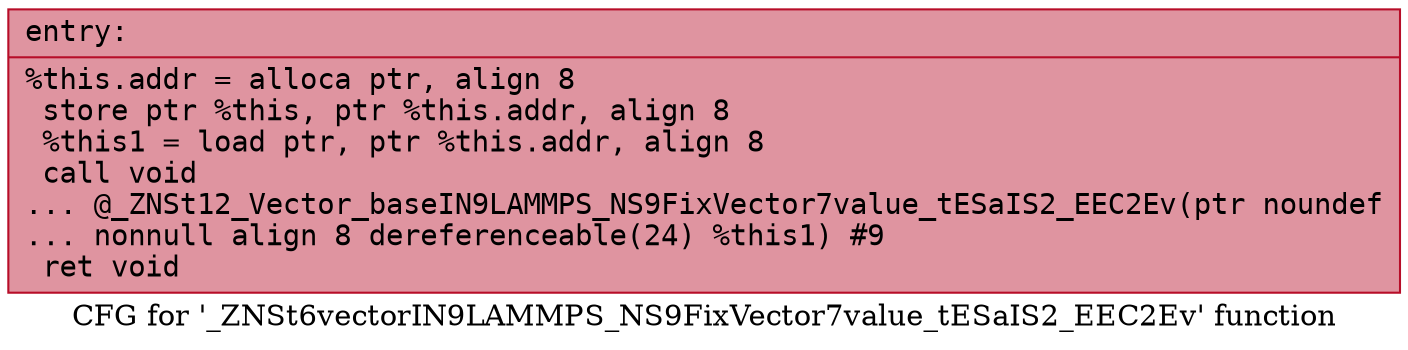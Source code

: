digraph "CFG for '_ZNSt6vectorIN9LAMMPS_NS9FixVector7value_tESaIS2_EEC2Ev' function" {
	label="CFG for '_ZNSt6vectorIN9LAMMPS_NS9FixVector7value_tESaIS2_EEC2Ev' function";

	Node0x5634956ceac0 [shape=record,color="#b70d28ff", style=filled, fillcolor="#b70d2870" fontname="Courier",label="{entry:\l|  %this.addr = alloca ptr, align 8\l  store ptr %this, ptr %this.addr, align 8\l  %this1 = load ptr, ptr %this.addr, align 8\l  call void\l... @_ZNSt12_Vector_baseIN9LAMMPS_NS9FixVector7value_tESaIS2_EEC2Ev(ptr noundef\l... nonnull align 8 dereferenceable(24) %this1) #9\l  ret void\l}"];
}
